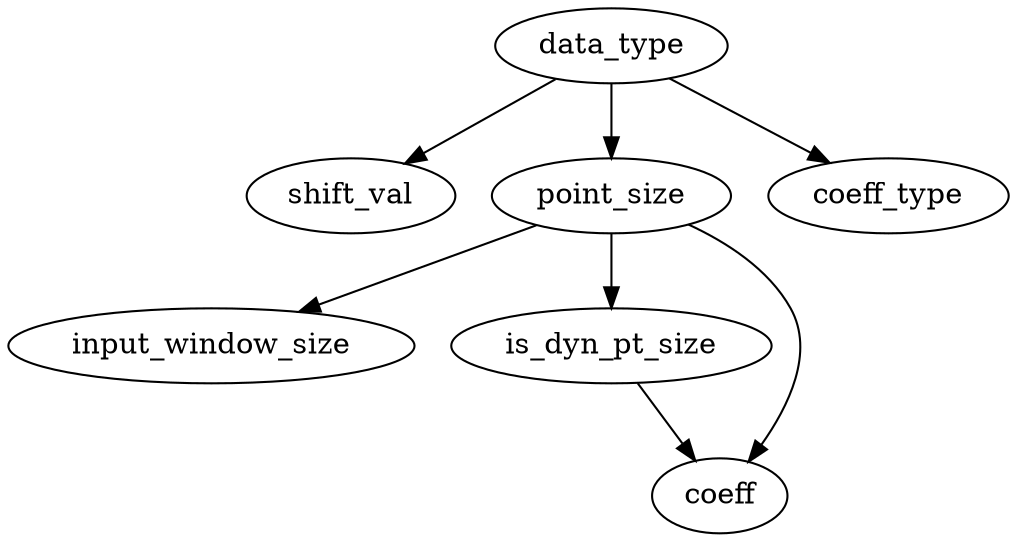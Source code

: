 digraph G {
data_type -> shift_val;
point_size -> input_window_size;
point_size -> is_dyn_pt_size;
data_type -> point_size;
data_type -> coeff_type;
point_size -> coeff;
is_dyn_pt_size -> coeff;
}
